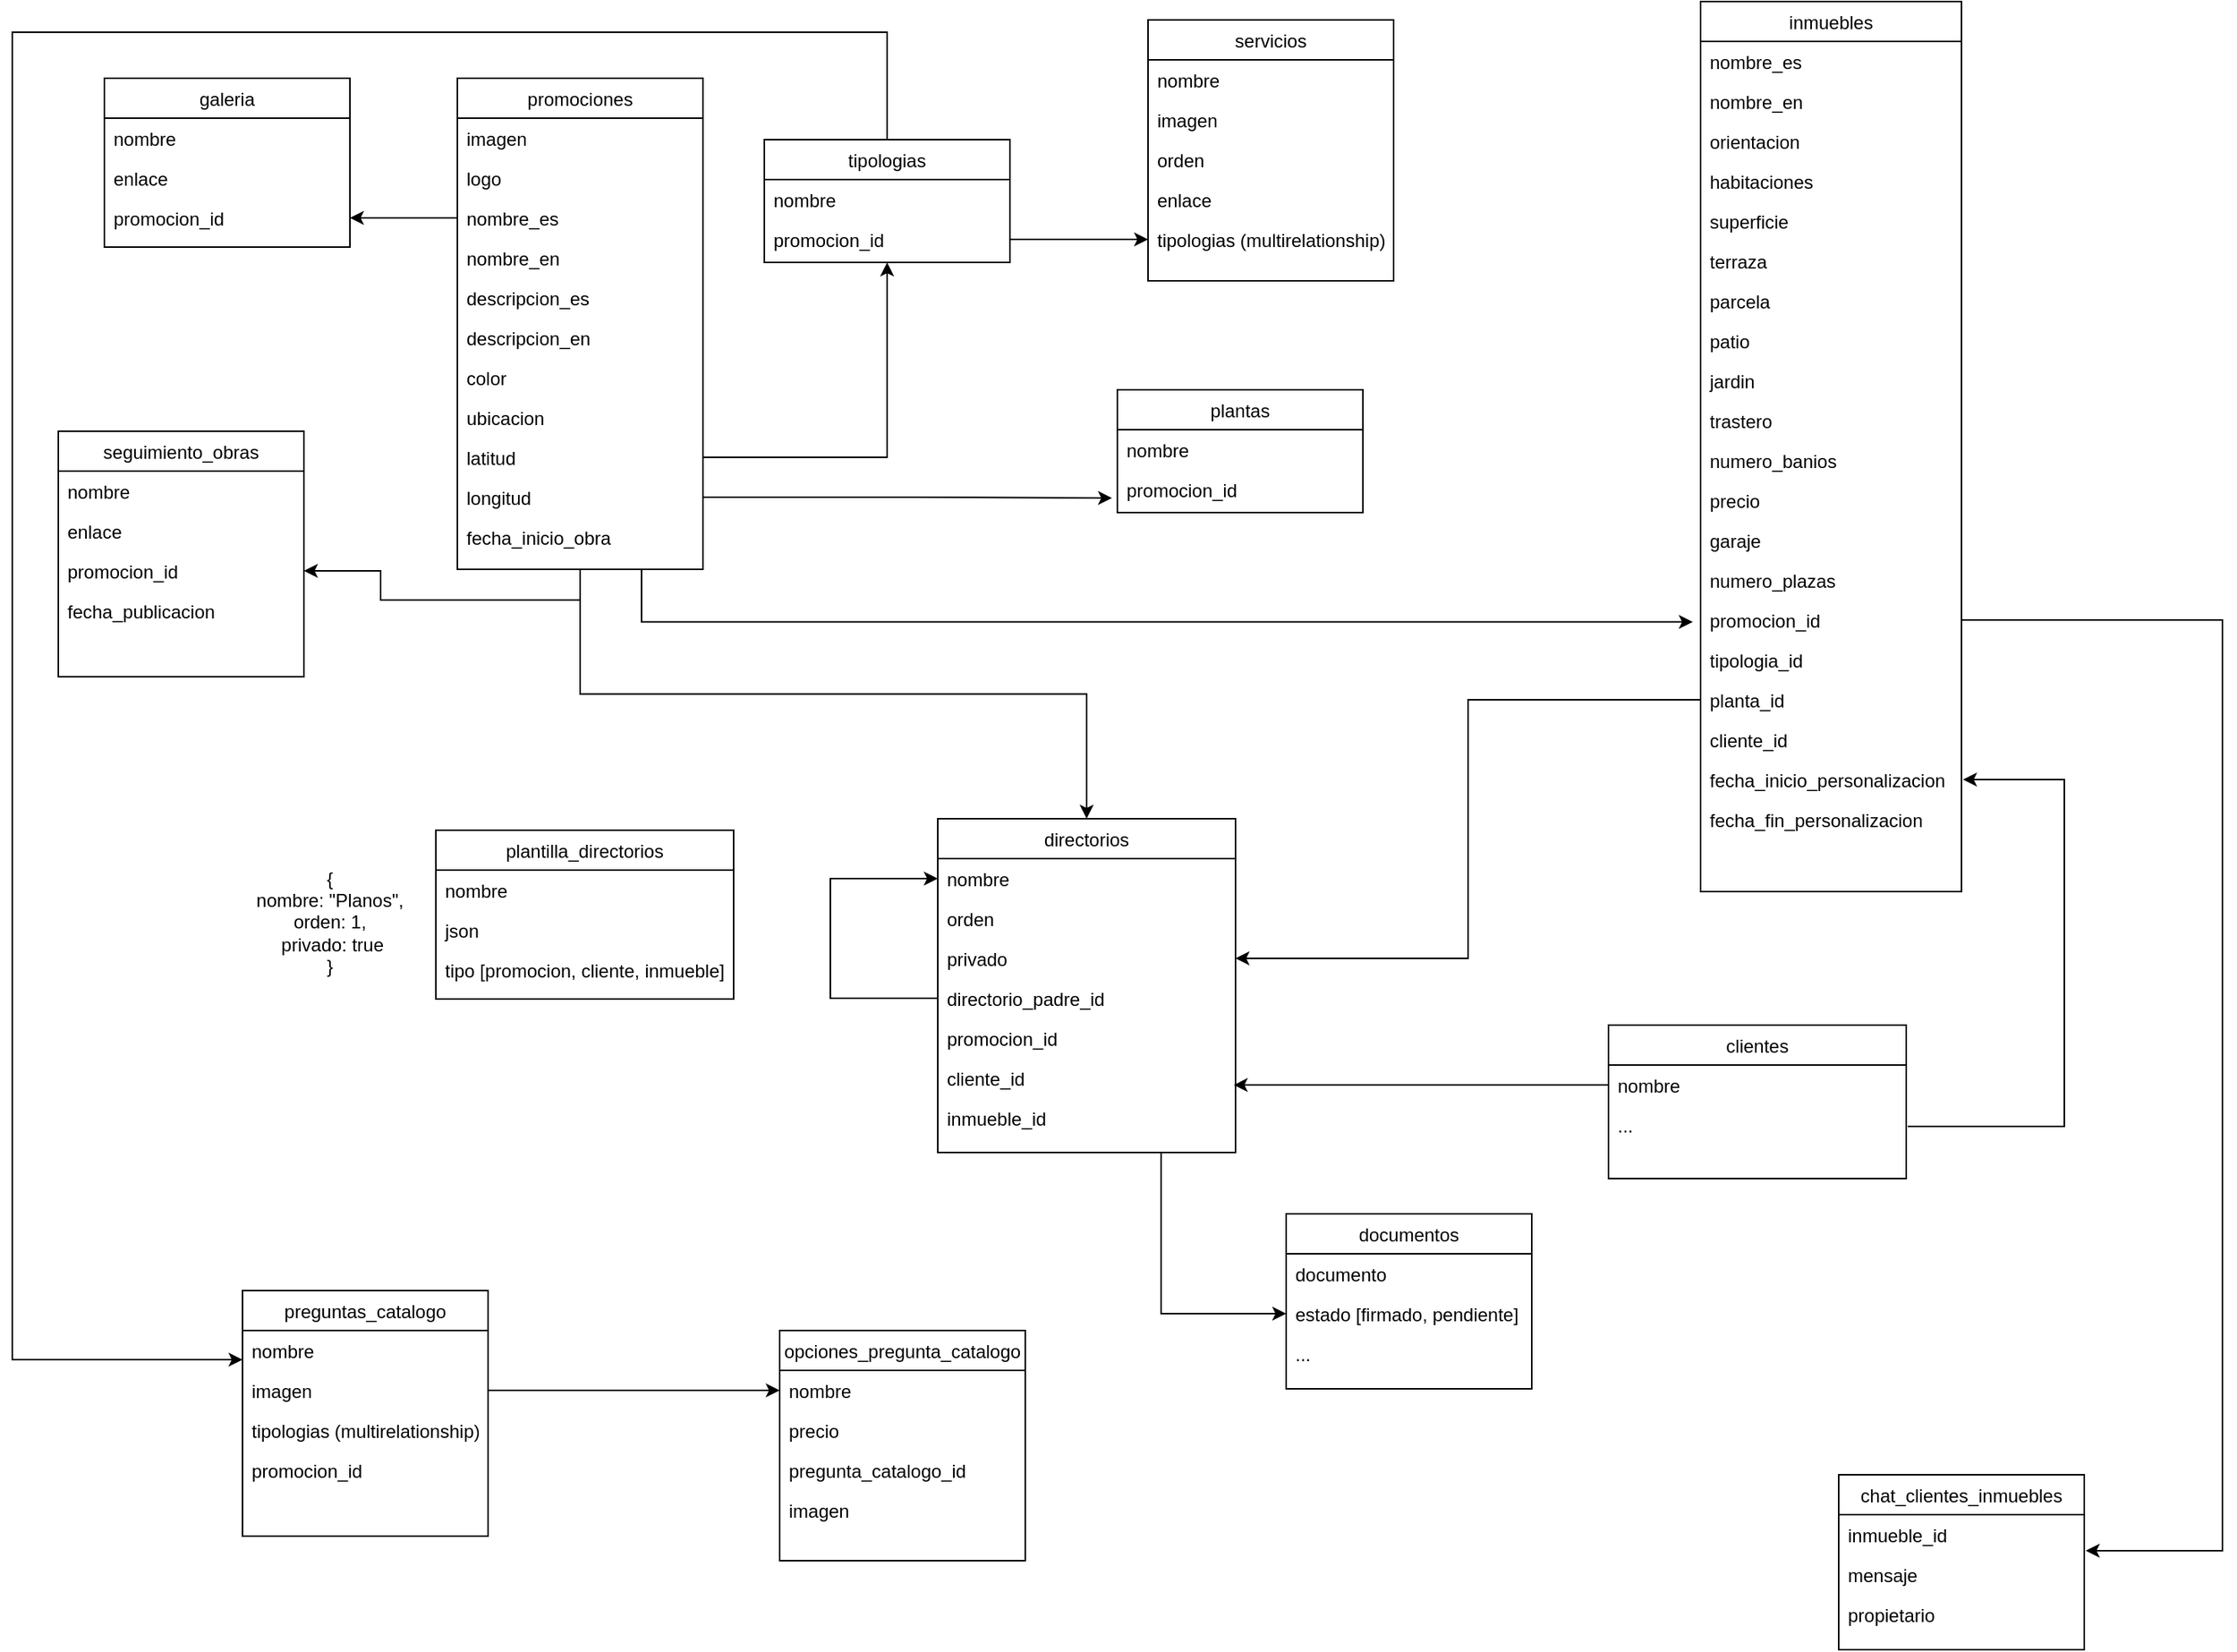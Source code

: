 <mxfile version="21.5.2" type="github">
  <diagram id="C5RBs43oDa-KdzZeNtuy" name="Page-1">
    <mxGraphModel dx="2074" dy="1092" grid="1" gridSize="10" guides="1" tooltips="1" connect="1" arrows="1" fold="1" page="1" pageScale="1" pageWidth="827" pageHeight="1169" math="0" shadow="0">
      <root>
        <mxCell id="WIyWlLk6GJQsqaUBKTNV-0" />
        <mxCell id="WIyWlLk6GJQsqaUBKTNV-1" parent="WIyWlLk6GJQsqaUBKTNV-0" />
        <mxCell id="M-KcMrp0c2M51omqzIbv-11" style="edgeStyle=orthogonalEdgeStyle;rounded=0;orthogonalLoop=1;jettySize=auto;html=1;exitX=0.75;exitY=1;exitDx=0;exitDy=0;entryX=-0.03;entryY=0.55;entryDx=0;entryDy=0;entryPerimeter=0;" edge="1" parent="WIyWlLk6GJQsqaUBKTNV-1" source="zkfFHV4jXpPFQw0GAbJ--17" target="rubIWAqvZwAbomC3UhDy-125">
          <mxGeometry relative="1" as="geometry" />
        </mxCell>
        <mxCell id="M-KcMrp0c2M51omqzIbv-12" style="edgeStyle=orthogonalEdgeStyle;rounded=0;orthogonalLoop=1;jettySize=auto;html=1;exitX=0.5;exitY=1;exitDx=0;exitDy=0;entryX=1;entryY=0.5;entryDx=0;entryDy=0;" edge="1" parent="WIyWlLk6GJQsqaUBKTNV-1" source="zkfFHV4jXpPFQw0GAbJ--17" target="rubIWAqvZwAbomC3UhDy-105">
          <mxGeometry relative="1" as="geometry" />
        </mxCell>
        <mxCell id="M-KcMrp0c2M51omqzIbv-43" style="edgeStyle=orthogonalEdgeStyle;rounded=0;orthogonalLoop=1;jettySize=auto;html=1;exitX=0.5;exitY=1;exitDx=0;exitDy=0;" edge="1" parent="WIyWlLk6GJQsqaUBKTNV-1" source="zkfFHV4jXpPFQw0GAbJ--17" target="M-KcMrp0c2M51omqzIbv-28">
          <mxGeometry relative="1" as="geometry" />
        </mxCell>
        <mxCell id="zkfFHV4jXpPFQw0GAbJ--17" value="promociones" style="swimlane;fontStyle=0;align=center;verticalAlign=top;childLayout=stackLayout;horizontal=1;startSize=26;horizontalStack=0;resizeParent=1;resizeLast=0;collapsible=1;marginBottom=0;rounded=0;shadow=0;strokeWidth=1;" parent="WIyWlLk6GJQsqaUBKTNV-1" vertex="1">
          <mxGeometry x="320" y="60" width="160" height="320" as="geometry">
            <mxRectangle x="550" y="140" width="160" height="26" as="alternateBounds" />
          </mxGeometry>
        </mxCell>
        <mxCell id="zkfFHV4jXpPFQw0GAbJ--18" value="imagen" style="text;align=left;verticalAlign=top;spacingLeft=4;spacingRight=4;overflow=hidden;rotatable=0;points=[[0,0.5],[1,0.5]];portConstraint=eastwest;" parent="zkfFHV4jXpPFQw0GAbJ--17" vertex="1">
          <mxGeometry y="26" width="160" height="26" as="geometry" />
        </mxCell>
        <mxCell id="zkfFHV4jXpPFQw0GAbJ--19" value="logo" style="text;align=left;verticalAlign=top;spacingLeft=4;spacingRight=4;overflow=hidden;rotatable=0;points=[[0,0.5],[1,0.5]];portConstraint=eastwest;rounded=0;shadow=0;html=0;" parent="zkfFHV4jXpPFQw0GAbJ--17" vertex="1">
          <mxGeometry y="52" width="160" height="26" as="geometry" />
        </mxCell>
        <mxCell id="zkfFHV4jXpPFQw0GAbJ--20" value="nombre_es" style="text;align=left;verticalAlign=top;spacingLeft=4;spacingRight=4;overflow=hidden;rotatable=0;points=[[0,0.5],[1,0.5]];portConstraint=eastwest;rounded=0;shadow=0;html=0;" parent="zkfFHV4jXpPFQw0GAbJ--17" vertex="1">
          <mxGeometry y="78" width="160" height="26" as="geometry" />
        </mxCell>
        <mxCell id="zkfFHV4jXpPFQw0GAbJ--21" value="nombre_en" style="text;align=left;verticalAlign=top;spacingLeft=4;spacingRight=4;overflow=hidden;rotatable=0;points=[[0,0.5],[1,0.5]];portConstraint=eastwest;rounded=0;shadow=0;html=0;" parent="zkfFHV4jXpPFQw0GAbJ--17" vertex="1">
          <mxGeometry y="104" width="160" height="26" as="geometry" />
        </mxCell>
        <mxCell id="zkfFHV4jXpPFQw0GAbJ--22" value="descripcion_es" style="text;align=left;verticalAlign=top;spacingLeft=4;spacingRight=4;overflow=hidden;rotatable=0;points=[[0,0.5],[1,0.5]];portConstraint=eastwest;rounded=0;shadow=0;html=0;" parent="zkfFHV4jXpPFQw0GAbJ--17" vertex="1">
          <mxGeometry y="130" width="160" height="26" as="geometry" />
        </mxCell>
        <mxCell id="rubIWAqvZwAbomC3UhDy-70" value="descripcion_en" style="text;align=left;verticalAlign=top;spacingLeft=4;spacingRight=4;overflow=hidden;rotatable=0;points=[[0,0.5],[1,0.5]];portConstraint=eastwest;rounded=0;shadow=0;html=0;" parent="zkfFHV4jXpPFQw0GAbJ--17" vertex="1">
          <mxGeometry y="156" width="160" height="26" as="geometry" />
        </mxCell>
        <mxCell id="rubIWAqvZwAbomC3UhDy-71" value="color" style="text;align=left;verticalAlign=top;spacingLeft=4;spacingRight=4;overflow=hidden;rotatable=0;points=[[0,0.5],[1,0.5]];portConstraint=eastwest;rounded=0;shadow=0;html=0;" parent="zkfFHV4jXpPFQw0GAbJ--17" vertex="1">
          <mxGeometry y="182" width="160" height="26" as="geometry" />
        </mxCell>
        <mxCell id="rubIWAqvZwAbomC3UhDy-72" value="ubicacion" style="text;align=left;verticalAlign=top;spacingLeft=4;spacingRight=4;overflow=hidden;rotatable=0;points=[[0,0.5],[1,0.5]];portConstraint=eastwest;rounded=0;shadow=0;html=0;" parent="zkfFHV4jXpPFQw0GAbJ--17" vertex="1">
          <mxGeometry y="208" width="160" height="26" as="geometry" />
        </mxCell>
        <mxCell id="rubIWAqvZwAbomC3UhDy-73" value="latitud" style="text;align=left;verticalAlign=top;spacingLeft=4;spacingRight=4;overflow=hidden;rotatable=0;points=[[0,0.5],[1,0.5]];portConstraint=eastwest;rounded=0;shadow=0;html=0;" parent="zkfFHV4jXpPFQw0GAbJ--17" vertex="1">
          <mxGeometry y="234" width="160" height="26" as="geometry" />
        </mxCell>
        <mxCell id="rubIWAqvZwAbomC3UhDy-74" value="longitud" style="text;align=left;verticalAlign=top;spacingLeft=4;spacingRight=4;overflow=hidden;rotatable=0;points=[[0,0.5],[1,0.5]];portConstraint=eastwest;rounded=0;shadow=0;html=0;" parent="zkfFHV4jXpPFQw0GAbJ--17" vertex="1">
          <mxGeometry y="260" width="160" height="26" as="geometry" />
        </mxCell>
        <mxCell id="M-KcMrp0c2M51omqzIbv-87" value="fecha_inicio_obra" style="text;align=left;verticalAlign=top;spacingLeft=4;spacingRight=4;overflow=hidden;rotatable=0;points=[[0,0.5],[1,0.5]];portConstraint=eastwest;rounded=0;shadow=0;html=0;" vertex="1" parent="zkfFHV4jXpPFQw0GAbJ--17">
          <mxGeometry y="286" width="160" height="26" as="geometry" />
        </mxCell>
        <mxCell id="rubIWAqvZwAbomC3UhDy-75" value="inmuebles" style="swimlane;fontStyle=0;align=center;verticalAlign=top;childLayout=stackLayout;horizontal=1;startSize=26;horizontalStack=0;resizeParent=1;resizeLast=0;collapsible=1;marginBottom=0;rounded=0;shadow=0;strokeWidth=1;" parent="WIyWlLk6GJQsqaUBKTNV-1" vertex="1">
          <mxGeometry x="1130" y="10" width="170" height="580" as="geometry">
            <mxRectangle x="550" y="140" width="160" height="26" as="alternateBounds" />
          </mxGeometry>
        </mxCell>
        <mxCell id="rubIWAqvZwAbomC3UhDy-78" value="nombre_es" style="text;align=left;verticalAlign=top;spacingLeft=4;spacingRight=4;overflow=hidden;rotatable=0;points=[[0,0.5],[1,0.5]];portConstraint=eastwest;rounded=0;shadow=0;html=0;" parent="rubIWAqvZwAbomC3UhDy-75" vertex="1">
          <mxGeometry y="26" width="170" height="26" as="geometry" />
        </mxCell>
        <mxCell id="rubIWAqvZwAbomC3UhDy-79" value="nombre_en" style="text;align=left;verticalAlign=top;spacingLeft=4;spacingRight=4;overflow=hidden;rotatable=0;points=[[0,0.5],[1,0.5]];portConstraint=eastwest;rounded=0;shadow=0;html=0;" parent="rubIWAqvZwAbomC3UhDy-75" vertex="1">
          <mxGeometry y="52" width="170" height="26" as="geometry" />
        </mxCell>
        <mxCell id="rubIWAqvZwAbomC3UhDy-80" value="orientacion" style="text;align=left;verticalAlign=top;spacingLeft=4;spacingRight=4;overflow=hidden;rotatable=0;points=[[0,0.5],[1,0.5]];portConstraint=eastwest;rounded=0;shadow=0;html=0;" parent="rubIWAqvZwAbomC3UhDy-75" vertex="1">
          <mxGeometry y="78" width="170" height="26" as="geometry" />
        </mxCell>
        <mxCell id="rubIWAqvZwAbomC3UhDy-81" value="habitaciones" style="text;align=left;verticalAlign=top;spacingLeft=4;spacingRight=4;overflow=hidden;rotatable=0;points=[[0,0.5],[1,0.5]];portConstraint=eastwest;rounded=0;shadow=0;html=0;" parent="rubIWAqvZwAbomC3UhDy-75" vertex="1">
          <mxGeometry y="104" width="170" height="26" as="geometry" />
        </mxCell>
        <mxCell id="rubIWAqvZwAbomC3UhDy-82" value="superficie" style="text;align=left;verticalAlign=top;spacingLeft=4;spacingRight=4;overflow=hidden;rotatable=0;points=[[0,0.5],[1,0.5]];portConstraint=eastwest;rounded=0;shadow=0;html=0;" parent="rubIWAqvZwAbomC3UhDy-75" vertex="1">
          <mxGeometry y="130" width="170" height="26" as="geometry" />
        </mxCell>
        <mxCell id="rubIWAqvZwAbomC3UhDy-83" value="terraza" style="text;align=left;verticalAlign=top;spacingLeft=4;spacingRight=4;overflow=hidden;rotatable=0;points=[[0,0.5],[1,0.5]];portConstraint=eastwest;rounded=0;shadow=0;html=0;" parent="rubIWAqvZwAbomC3UhDy-75" vertex="1">
          <mxGeometry y="156" width="170" height="26" as="geometry" />
        </mxCell>
        <mxCell id="rubIWAqvZwAbomC3UhDy-84" value="parcela" style="text;align=left;verticalAlign=top;spacingLeft=4;spacingRight=4;overflow=hidden;rotatable=0;points=[[0,0.5],[1,0.5]];portConstraint=eastwest;rounded=0;shadow=0;html=0;" parent="rubIWAqvZwAbomC3UhDy-75" vertex="1">
          <mxGeometry y="182" width="170" height="26" as="geometry" />
        </mxCell>
        <mxCell id="rubIWAqvZwAbomC3UhDy-85" value="patio" style="text;align=left;verticalAlign=top;spacingLeft=4;spacingRight=4;overflow=hidden;rotatable=0;points=[[0,0.5],[1,0.5]];portConstraint=eastwest;rounded=0;shadow=0;html=0;" parent="rubIWAqvZwAbomC3UhDy-75" vertex="1">
          <mxGeometry y="208" width="170" height="26" as="geometry" />
        </mxCell>
        <mxCell id="rubIWAqvZwAbomC3UhDy-86" value="jardin" style="text;align=left;verticalAlign=top;spacingLeft=4;spacingRight=4;overflow=hidden;rotatable=0;points=[[0,0.5],[1,0.5]];portConstraint=eastwest;rounded=0;shadow=0;html=0;" parent="rubIWAqvZwAbomC3UhDy-75" vertex="1">
          <mxGeometry y="234" width="170" height="26" as="geometry" />
        </mxCell>
        <mxCell id="rubIWAqvZwAbomC3UhDy-87" value="trastero" style="text;align=left;verticalAlign=top;spacingLeft=4;spacingRight=4;overflow=hidden;rotatable=0;points=[[0,0.5],[1,0.5]];portConstraint=eastwest;rounded=0;shadow=0;html=0;" parent="rubIWAqvZwAbomC3UhDy-75" vertex="1">
          <mxGeometry y="260" width="170" height="26" as="geometry" />
        </mxCell>
        <mxCell id="rubIWAqvZwAbomC3UhDy-88" value="numero_banios" style="text;align=left;verticalAlign=top;spacingLeft=4;spacingRight=4;overflow=hidden;rotatable=0;points=[[0,0.5],[1,0.5]];portConstraint=eastwest;rounded=0;shadow=0;html=0;" parent="rubIWAqvZwAbomC3UhDy-75" vertex="1">
          <mxGeometry y="286" width="170" height="26" as="geometry" />
        </mxCell>
        <mxCell id="rubIWAqvZwAbomC3UhDy-89" value="precio" style="text;align=left;verticalAlign=top;spacingLeft=4;spacingRight=4;overflow=hidden;rotatable=0;points=[[0,0.5],[1,0.5]];portConstraint=eastwest;rounded=0;shadow=0;html=0;" parent="rubIWAqvZwAbomC3UhDy-75" vertex="1">
          <mxGeometry y="312" width="170" height="26" as="geometry" />
        </mxCell>
        <mxCell id="rubIWAqvZwAbomC3UhDy-90" value="garaje" style="text;align=left;verticalAlign=top;spacingLeft=4;spacingRight=4;overflow=hidden;rotatable=0;points=[[0,0.5],[1,0.5]];portConstraint=eastwest;rounded=0;shadow=0;html=0;" parent="rubIWAqvZwAbomC3UhDy-75" vertex="1">
          <mxGeometry y="338" width="170" height="26" as="geometry" />
        </mxCell>
        <mxCell id="rubIWAqvZwAbomC3UhDy-91" value="numero_plazas" style="text;align=left;verticalAlign=top;spacingLeft=4;spacingRight=4;overflow=hidden;rotatable=0;points=[[0,0.5],[1,0.5]];portConstraint=eastwest;rounded=0;shadow=0;html=0;" parent="rubIWAqvZwAbomC3UhDy-75" vertex="1">
          <mxGeometry y="364" width="170" height="26" as="geometry" />
        </mxCell>
        <mxCell id="rubIWAqvZwAbomC3UhDy-125" value="promocion_id" style="text;align=left;verticalAlign=top;spacingLeft=4;spacingRight=4;overflow=hidden;rotatable=0;points=[[0,0.5],[1,0.5]];portConstraint=eastwest;rounded=0;shadow=0;html=0;" parent="rubIWAqvZwAbomC3UhDy-75" vertex="1">
          <mxGeometry y="390" width="170" height="26" as="geometry" />
        </mxCell>
        <mxCell id="M-KcMrp0c2M51omqzIbv-7" value="tipologia_id" style="text;align=left;verticalAlign=top;spacingLeft=4;spacingRight=4;overflow=hidden;rotatable=0;points=[[0,0.5],[1,0.5]];portConstraint=eastwest;rounded=0;shadow=0;html=0;" vertex="1" parent="rubIWAqvZwAbomC3UhDy-75">
          <mxGeometry y="416" width="170" height="26" as="geometry" />
        </mxCell>
        <mxCell id="M-KcMrp0c2M51omqzIbv-20" value="planta_id" style="text;align=left;verticalAlign=top;spacingLeft=4;spacingRight=4;overflow=hidden;rotatable=0;points=[[0,0.5],[1,0.5]];portConstraint=eastwest;rounded=0;shadow=0;html=0;" vertex="1" parent="rubIWAqvZwAbomC3UhDy-75">
          <mxGeometry y="442" width="170" height="26" as="geometry" />
        </mxCell>
        <mxCell id="M-KcMrp0c2M51omqzIbv-44" value="cliente_id" style="text;align=left;verticalAlign=top;spacingLeft=4;spacingRight=4;overflow=hidden;rotatable=0;points=[[0,0.5],[1,0.5]];portConstraint=eastwest;rounded=0;shadow=0;html=0;" vertex="1" parent="rubIWAqvZwAbomC3UhDy-75">
          <mxGeometry y="468" width="170" height="26" as="geometry" />
        </mxCell>
        <mxCell id="M-KcMrp0c2M51omqzIbv-85" value="fecha_inicio_personalizacion" style="text;align=left;verticalAlign=top;spacingLeft=4;spacingRight=4;overflow=hidden;rotatable=0;points=[[0,0.5],[1,0.5]];portConstraint=eastwest;rounded=0;shadow=0;html=0;" vertex="1" parent="rubIWAqvZwAbomC3UhDy-75">
          <mxGeometry y="494" width="170" height="26" as="geometry" />
        </mxCell>
        <mxCell id="M-KcMrp0c2M51omqzIbv-86" value="fecha_fin_personalizacion" style="text;align=left;verticalAlign=top;spacingLeft=4;spacingRight=4;overflow=hidden;rotatable=0;points=[[0,0.5],[1,0.5]];portConstraint=eastwest;rounded=0;shadow=0;html=0;" vertex="1" parent="rubIWAqvZwAbomC3UhDy-75">
          <mxGeometry y="520" width="170" height="26" as="geometry" />
        </mxCell>
        <mxCell id="rubIWAqvZwAbomC3UhDy-102" value="seguimiento_obras" style="swimlane;fontStyle=0;align=center;verticalAlign=top;childLayout=stackLayout;horizontal=1;startSize=26;horizontalStack=0;resizeParent=1;resizeLast=0;collapsible=1;marginBottom=0;rounded=0;shadow=0;strokeWidth=1;" parent="WIyWlLk6GJQsqaUBKTNV-1" vertex="1">
          <mxGeometry x="60" y="290" width="160" height="160" as="geometry">
            <mxRectangle x="550" y="140" width="160" height="26" as="alternateBounds" />
          </mxGeometry>
        </mxCell>
        <mxCell id="rubIWAqvZwAbomC3UhDy-103" value="nombre" style="text;align=left;verticalAlign=top;spacingLeft=4;spacingRight=4;overflow=hidden;rotatable=0;points=[[0,0.5],[1,0.5]];portConstraint=eastwest;" parent="rubIWAqvZwAbomC3UhDy-102" vertex="1">
          <mxGeometry y="26" width="160" height="26" as="geometry" />
        </mxCell>
        <mxCell id="rubIWAqvZwAbomC3UhDy-104" value="enlace" style="text;align=left;verticalAlign=top;spacingLeft=4;spacingRight=4;overflow=hidden;rotatable=0;points=[[0,0.5],[1,0.5]];portConstraint=eastwest;rounded=0;shadow=0;html=0;" parent="rubIWAqvZwAbomC3UhDy-102" vertex="1">
          <mxGeometry y="52" width="160" height="26" as="geometry" />
        </mxCell>
        <mxCell id="rubIWAqvZwAbomC3UhDy-105" value="promocion_id" style="text;align=left;verticalAlign=top;spacingLeft=4;spacingRight=4;overflow=hidden;rotatable=0;points=[[0,0.5],[1,0.5]];portConstraint=eastwest;rounded=0;shadow=0;html=0;" parent="rubIWAqvZwAbomC3UhDy-102" vertex="1">
          <mxGeometry y="78" width="160" height="26" as="geometry" />
        </mxCell>
        <mxCell id="M-KcMrp0c2M51omqzIbv-88" value="fecha_publicacion" style="text;align=left;verticalAlign=top;spacingLeft=4;spacingRight=4;overflow=hidden;rotatable=0;points=[[0,0.5],[1,0.5]];portConstraint=eastwest;rounded=0;shadow=0;html=0;" vertex="1" parent="rubIWAqvZwAbomC3UhDy-102">
          <mxGeometry y="104" width="160" height="26" as="geometry" />
        </mxCell>
        <mxCell id="rubIWAqvZwAbomC3UhDy-113" value="servicios" style="swimlane;fontStyle=0;align=center;verticalAlign=top;childLayout=stackLayout;horizontal=1;startSize=26;horizontalStack=0;resizeParent=1;resizeLast=0;collapsible=1;marginBottom=0;rounded=0;shadow=0;strokeWidth=1;" parent="WIyWlLk6GJQsqaUBKTNV-1" vertex="1">
          <mxGeometry x="770" y="22" width="160" height="170" as="geometry">
            <mxRectangle x="550" y="140" width="160" height="26" as="alternateBounds" />
          </mxGeometry>
        </mxCell>
        <mxCell id="rubIWAqvZwAbomC3UhDy-114" value="nombre" style="text;align=left;verticalAlign=top;spacingLeft=4;spacingRight=4;overflow=hidden;rotatable=0;points=[[0,0.5],[1,0.5]];portConstraint=eastwest;" parent="rubIWAqvZwAbomC3UhDy-113" vertex="1">
          <mxGeometry y="26" width="160" height="26" as="geometry" />
        </mxCell>
        <mxCell id="rubIWAqvZwAbomC3UhDy-115" value="imagen" style="text;align=left;verticalAlign=top;spacingLeft=4;spacingRight=4;overflow=hidden;rotatable=0;points=[[0,0.5],[1,0.5]];portConstraint=eastwest;rounded=0;shadow=0;html=0;" parent="rubIWAqvZwAbomC3UhDy-113" vertex="1">
          <mxGeometry y="52" width="160" height="26" as="geometry" />
        </mxCell>
        <mxCell id="rubIWAqvZwAbomC3UhDy-116" value="orden" style="text;align=left;verticalAlign=top;spacingLeft=4;spacingRight=4;overflow=hidden;rotatable=0;points=[[0,0.5],[1,0.5]];portConstraint=eastwest;rounded=0;shadow=0;html=0;" parent="rubIWAqvZwAbomC3UhDy-113" vertex="1">
          <mxGeometry y="78" width="160" height="26" as="geometry" />
        </mxCell>
        <mxCell id="rubIWAqvZwAbomC3UhDy-117" value="enlace" style="text;align=left;verticalAlign=top;spacingLeft=4;spacingRight=4;overflow=hidden;rotatable=0;points=[[0,0.5],[1,0.5]];portConstraint=eastwest;rounded=0;shadow=0;html=0;" parent="rubIWAqvZwAbomC3UhDy-113" vertex="1">
          <mxGeometry y="104" width="160" height="26" as="geometry" />
        </mxCell>
        <mxCell id="M-KcMrp0c2M51omqzIbv-8" value="tipologias (multirelationship)" style="text;align=left;verticalAlign=top;spacingLeft=4;spacingRight=4;overflow=hidden;rotatable=0;points=[[0,0.5],[1,0.5]];portConstraint=eastwest;rounded=0;shadow=0;html=0;" vertex="1" parent="rubIWAqvZwAbomC3UhDy-113">
          <mxGeometry y="130" width="160" height="26" as="geometry" />
        </mxCell>
        <mxCell id="20KuOAsuJ6_gJOMVVodX-0" value="plantilla_directorios" style="swimlane;fontStyle=0;align=center;verticalAlign=top;childLayout=stackLayout;horizontal=1;startSize=26;horizontalStack=0;resizeParent=1;resizeLast=0;collapsible=1;marginBottom=0;rounded=0;shadow=0;strokeWidth=1;" parent="WIyWlLk6GJQsqaUBKTNV-1" vertex="1">
          <mxGeometry x="306" y="550" width="194" height="110" as="geometry">
            <mxRectangle x="550" y="140" width="160" height="26" as="alternateBounds" />
          </mxGeometry>
        </mxCell>
        <mxCell id="20KuOAsuJ6_gJOMVVodX-1" value="nombre" style="text;align=left;verticalAlign=top;spacingLeft=4;spacingRight=4;overflow=hidden;rotatable=0;points=[[0,0.5],[1,0.5]];portConstraint=eastwest;" parent="20KuOAsuJ6_gJOMVVodX-0" vertex="1">
          <mxGeometry y="26" width="194" height="26" as="geometry" />
        </mxCell>
        <mxCell id="20KuOAsuJ6_gJOMVVodX-2" value="json" style="text;align=left;verticalAlign=top;spacingLeft=4;spacingRight=4;overflow=hidden;rotatable=0;points=[[0,0.5],[1,0.5]];portConstraint=eastwest;rounded=0;shadow=0;html=0;" parent="20KuOAsuJ6_gJOMVVodX-0" vertex="1">
          <mxGeometry y="52" width="194" height="26" as="geometry" />
        </mxCell>
        <mxCell id="M-KcMrp0c2M51omqzIbv-24" value="tipo [promocion, cliente, inmueble]" style="text;align=left;verticalAlign=top;spacingLeft=4;spacingRight=4;overflow=hidden;rotatable=0;points=[[0,0.5],[1,0.5]];portConstraint=eastwest;rounded=0;shadow=0;html=0;" vertex="1" parent="20KuOAsuJ6_gJOMVVodX-0">
          <mxGeometry y="78" width="194" height="26" as="geometry" />
        </mxCell>
        <mxCell id="M-KcMrp0c2M51omqzIbv-56" style="edgeStyle=orthogonalEdgeStyle;rounded=0;orthogonalLoop=1;jettySize=auto;html=1;exitX=0.5;exitY=0;exitDx=0;exitDy=0;" edge="1" parent="WIyWlLk6GJQsqaUBKTNV-1" source="M-KcMrp0c2M51omqzIbv-0" target="M-KcMrp0c2M51omqzIbv-46">
          <mxGeometry relative="1" as="geometry">
            <Array as="points">
              <mxPoint x="600" y="30" />
              <mxPoint x="30" y="30" />
              <mxPoint x="30" y="895" />
              <mxPoint x="210" y="895" />
            </Array>
          </mxGeometry>
        </mxCell>
        <mxCell id="M-KcMrp0c2M51omqzIbv-0" value="tipologias" style="swimlane;fontStyle=0;align=center;verticalAlign=top;childLayout=stackLayout;horizontal=1;startSize=26;horizontalStack=0;resizeParent=1;resizeLast=0;collapsible=1;marginBottom=0;rounded=0;shadow=0;strokeWidth=1;" vertex="1" parent="WIyWlLk6GJQsqaUBKTNV-1">
          <mxGeometry x="520" y="100" width="160" height="80" as="geometry">
            <mxRectangle x="550" y="140" width="160" height="26" as="alternateBounds" />
          </mxGeometry>
        </mxCell>
        <mxCell id="M-KcMrp0c2M51omqzIbv-1" value="nombre" style="text;align=left;verticalAlign=top;spacingLeft=4;spacingRight=4;overflow=hidden;rotatable=0;points=[[0,0.5],[1,0.5]];portConstraint=eastwest;" vertex="1" parent="M-KcMrp0c2M51omqzIbv-0">
          <mxGeometry y="26" width="160" height="26" as="geometry" />
        </mxCell>
        <mxCell id="M-KcMrp0c2M51omqzIbv-5" value="promocion_id" style="text;align=left;verticalAlign=top;spacingLeft=4;spacingRight=4;overflow=hidden;rotatable=0;points=[[0,0.5],[1,0.5]];portConstraint=eastwest;" vertex="1" parent="M-KcMrp0c2M51omqzIbv-0">
          <mxGeometry y="52" width="160" height="26" as="geometry" />
        </mxCell>
        <mxCell id="M-KcMrp0c2M51omqzIbv-10" style="edgeStyle=orthogonalEdgeStyle;rounded=0;orthogonalLoop=1;jettySize=auto;html=1;exitX=1;exitY=0.5;exitDx=0;exitDy=0;entryX=0;entryY=0.5;entryDx=0;entryDy=0;" edge="1" parent="WIyWlLk6GJQsqaUBKTNV-1" source="M-KcMrp0c2M51omqzIbv-5" target="M-KcMrp0c2M51omqzIbv-8">
          <mxGeometry relative="1" as="geometry" />
        </mxCell>
        <mxCell id="M-KcMrp0c2M51omqzIbv-13" style="edgeStyle=orthogonalEdgeStyle;rounded=0;orthogonalLoop=1;jettySize=auto;html=1;exitX=1;exitY=0.5;exitDx=0;exitDy=0;entryX=0.5;entryY=1;entryDx=0;entryDy=0;" edge="1" parent="WIyWlLk6GJQsqaUBKTNV-1" source="rubIWAqvZwAbomC3UhDy-73" target="M-KcMrp0c2M51omqzIbv-0">
          <mxGeometry relative="1" as="geometry" />
        </mxCell>
        <mxCell id="M-KcMrp0c2M51omqzIbv-16" value="plantas" style="swimlane;fontStyle=0;align=center;verticalAlign=top;childLayout=stackLayout;horizontal=1;startSize=26;horizontalStack=0;resizeParent=1;resizeLast=0;collapsible=1;marginBottom=0;rounded=0;shadow=0;strokeWidth=1;" vertex="1" parent="WIyWlLk6GJQsqaUBKTNV-1">
          <mxGeometry x="750" y="263" width="160" height="80" as="geometry">
            <mxRectangle x="550" y="140" width="160" height="26" as="alternateBounds" />
          </mxGeometry>
        </mxCell>
        <mxCell id="M-KcMrp0c2M51omqzIbv-17" value="nombre" style="text;align=left;verticalAlign=top;spacingLeft=4;spacingRight=4;overflow=hidden;rotatable=0;points=[[0,0.5],[1,0.5]];portConstraint=eastwest;" vertex="1" parent="M-KcMrp0c2M51omqzIbv-16">
          <mxGeometry y="26" width="160" height="26" as="geometry" />
        </mxCell>
        <mxCell id="M-KcMrp0c2M51omqzIbv-19" value="promocion_id" style="text;align=left;verticalAlign=top;spacingLeft=4;spacingRight=4;overflow=hidden;rotatable=0;points=[[0,0.5],[1,0.5]];portConstraint=eastwest;" vertex="1" parent="M-KcMrp0c2M51omqzIbv-16">
          <mxGeometry y="52" width="160" height="26" as="geometry" />
        </mxCell>
        <mxCell id="M-KcMrp0c2M51omqzIbv-22" style="edgeStyle=orthogonalEdgeStyle;rounded=0;orthogonalLoop=1;jettySize=auto;html=1;exitX=1;exitY=0.5;exitDx=0;exitDy=0;entryX=-0.022;entryY=0.712;entryDx=0;entryDy=0;entryPerimeter=0;" edge="1" parent="WIyWlLk6GJQsqaUBKTNV-1" source="rubIWAqvZwAbomC3UhDy-74" target="M-KcMrp0c2M51omqzIbv-19">
          <mxGeometry relative="1" as="geometry" />
        </mxCell>
        <mxCell id="M-KcMrp0c2M51omqzIbv-27" value="{&lt;br&gt;nombre: &quot;Planos&quot;,&lt;br&gt;orden: 1,&lt;br&gt;&amp;nbsp;privado: true&lt;br&gt;}" style="text;html=1;strokeColor=none;fillColor=none;align=center;verticalAlign=middle;whiteSpace=wrap;rounded=0;" vertex="1" parent="WIyWlLk6GJQsqaUBKTNV-1">
          <mxGeometry x="140" y="560" width="194" height="100" as="geometry" />
        </mxCell>
        <mxCell id="M-KcMrp0c2M51omqzIbv-82" style="edgeStyle=orthogonalEdgeStyle;rounded=0;orthogonalLoop=1;jettySize=auto;html=1;exitX=0.75;exitY=1;exitDx=0;exitDy=0;entryX=0;entryY=0.5;entryDx=0;entryDy=0;" edge="1" parent="WIyWlLk6GJQsqaUBKTNV-1" source="M-KcMrp0c2M51omqzIbv-28" target="M-KcMrp0c2M51omqzIbv-81">
          <mxGeometry relative="1" as="geometry" />
        </mxCell>
        <mxCell id="M-KcMrp0c2M51omqzIbv-28" value="directorios" style="swimlane;fontStyle=0;align=center;verticalAlign=top;childLayout=stackLayout;horizontal=1;startSize=26;horizontalStack=0;resizeParent=1;resizeLast=0;collapsible=1;marginBottom=0;rounded=0;shadow=0;strokeWidth=1;" vertex="1" parent="WIyWlLk6GJQsqaUBKTNV-1">
          <mxGeometry x="633" y="542.5" width="194" height="217.5" as="geometry">
            <mxRectangle x="550" y="140" width="160" height="26" as="alternateBounds" />
          </mxGeometry>
        </mxCell>
        <mxCell id="M-KcMrp0c2M51omqzIbv-29" value="nombre" style="text;align=left;verticalAlign=top;spacingLeft=4;spacingRight=4;overflow=hidden;rotatable=0;points=[[0,0.5],[1,0.5]];portConstraint=eastwest;" vertex="1" parent="M-KcMrp0c2M51omqzIbv-28">
          <mxGeometry y="26" width="194" height="26" as="geometry" />
        </mxCell>
        <mxCell id="M-KcMrp0c2M51omqzIbv-30" value="orden" style="text;align=left;verticalAlign=top;spacingLeft=4;spacingRight=4;overflow=hidden;rotatable=0;points=[[0,0.5],[1,0.5]];portConstraint=eastwest;rounded=0;shadow=0;html=0;" vertex="1" parent="M-KcMrp0c2M51omqzIbv-28">
          <mxGeometry y="52" width="194" height="26" as="geometry" />
        </mxCell>
        <mxCell id="M-KcMrp0c2M51omqzIbv-32" style="edgeStyle=orthogonalEdgeStyle;rounded=0;orthogonalLoop=1;jettySize=auto;html=1;exitX=0;exitY=0.5;exitDx=0;exitDy=0;entryX=0;entryY=0.5;entryDx=0;entryDy=0;" edge="1" parent="M-KcMrp0c2M51omqzIbv-28" source="M-KcMrp0c2M51omqzIbv-33" target="M-KcMrp0c2M51omqzIbv-29">
          <mxGeometry relative="1" as="geometry">
            <Array as="points">
              <mxPoint x="-70" y="117" />
              <mxPoint x="-70" y="39" />
            </Array>
          </mxGeometry>
        </mxCell>
        <mxCell id="M-KcMrp0c2M51omqzIbv-31" value="privado" style="text;align=left;verticalAlign=top;spacingLeft=4;spacingRight=4;overflow=hidden;rotatable=0;points=[[0,0.5],[1,0.5]];portConstraint=eastwest;rounded=0;shadow=0;html=0;" vertex="1" parent="M-KcMrp0c2M51omqzIbv-28">
          <mxGeometry y="78" width="194" height="26" as="geometry" />
        </mxCell>
        <mxCell id="M-KcMrp0c2M51omqzIbv-33" value="directorio_padre_id" style="text;align=left;verticalAlign=top;spacingLeft=4;spacingRight=4;overflow=hidden;rotatable=0;points=[[0,0.5],[1,0.5]];portConstraint=eastwest;rounded=0;shadow=0;html=0;" vertex="1" parent="M-KcMrp0c2M51omqzIbv-28">
          <mxGeometry y="104" width="194" height="26" as="geometry" />
        </mxCell>
        <mxCell id="M-KcMrp0c2M51omqzIbv-34" value="promocion_id" style="text;align=left;verticalAlign=top;spacingLeft=4;spacingRight=4;overflow=hidden;rotatable=0;points=[[0,0.5],[1,0.5]];portConstraint=eastwest;rounded=0;shadow=0;html=0;" vertex="1" parent="M-KcMrp0c2M51omqzIbv-28">
          <mxGeometry y="130" width="194" height="26" as="geometry" />
        </mxCell>
        <mxCell id="M-KcMrp0c2M51omqzIbv-35" value="cliente_id" style="text;align=left;verticalAlign=top;spacingLeft=4;spacingRight=4;overflow=hidden;rotatable=0;points=[[0,0.5],[1,0.5]];portConstraint=eastwest;rounded=0;shadow=0;html=0;" vertex="1" parent="M-KcMrp0c2M51omqzIbv-28">
          <mxGeometry y="156" width="194" height="26" as="geometry" />
        </mxCell>
        <mxCell id="M-KcMrp0c2M51omqzIbv-36" value="inmueble_id" style="text;align=left;verticalAlign=top;spacingLeft=4;spacingRight=4;overflow=hidden;rotatable=0;points=[[0,0.5],[1,0.5]];portConstraint=eastwest;rounded=0;shadow=0;html=0;" vertex="1" parent="M-KcMrp0c2M51omqzIbv-28">
          <mxGeometry y="182" width="194" height="26" as="geometry" />
        </mxCell>
        <mxCell id="M-KcMrp0c2M51omqzIbv-37" value="clientes" style="swimlane;fontStyle=0;align=center;verticalAlign=top;childLayout=stackLayout;horizontal=1;startSize=26;horizontalStack=0;resizeParent=1;resizeLast=0;collapsible=1;marginBottom=0;rounded=0;shadow=0;strokeWidth=1;" vertex="1" parent="WIyWlLk6GJQsqaUBKTNV-1">
          <mxGeometry x="1070" y="677" width="194" height="100" as="geometry">
            <mxRectangle x="550" y="140" width="160" height="26" as="alternateBounds" />
          </mxGeometry>
        </mxCell>
        <mxCell id="M-KcMrp0c2M51omqzIbv-38" value="nombre" style="text;align=left;verticalAlign=top;spacingLeft=4;spacingRight=4;overflow=hidden;rotatable=0;points=[[0,0.5],[1,0.5]];portConstraint=eastwest;" vertex="1" parent="M-KcMrp0c2M51omqzIbv-37">
          <mxGeometry y="26" width="194" height="26" as="geometry" />
        </mxCell>
        <mxCell id="M-KcMrp0c2M51omqzIbv-39" value="..." style="text;align=left;verticalAlign=top;spacingLeft=4;spacingRight=4;overflow=hidden;rotatable=0;points=[[0,0.5],[1,0.5]];portConstraint=eastwest;rounded=0;shadow=0;html=0;" vertex="1" parent="M-KcMrp0c2M51omqzIbv-37">
          <mxGeometry y="52" width="194" height="26" as="geometry" />
        </mxCell>
        <mxCell id="M-KcMrp0c2M51omqzIbv-41" style="edgeStyle=orthogonalEdgeStyle;rounded=0;orthogonalLoop=1;jettySize=auto;html=1;exitX=0;exitY=0.5;exitDx=0;exitDy=0;entryX=0.994;entryY=0.674;entryDx=0;entryDy=0;entryPerimeter=0;" edge="1" parent="WIyWlLk6GJQsqaUBKTNV-1" source="M-KcMrp0c2M51omqzIbv-38" target="M-KcMrp0c2M51omqzIbv-35">
          <mxGeometry relative="1" as="geometry" />
        </mxCell>
        <mxCell id="M-KcMrp0c2M51omqzIbv-42" style="edgeStyle=orthogonalEdgeStyle;rounded=0;orthogonalLoop=1;jettySize=auto;html=1;exitX=0;exitY=0.5;exitDx=0;exitDy=0;" edge="1" parent="WIyWlLk6GJQsqaUBKTNV-1" source="M-KcMrp0c2M51omqzIbv-20" target="M-KcMrp0c2M51omqzIbv-31">
          <mxGeometry relative="1" as="geometry" />
        </mxCell>
        <mxCell id="M-KcMrp0c2M51omqzIbv-45" style="edgeStyle=orthogonalEdgeStyle;rounded=0;orthogonalLoop=1;jettySize=auto;html=1;exitX=1;exitY=0.5;exitDx=0;exitDy=0;entryX=1;entryY=0.5;entryDx=0;entryDy=0;" edge="1" parent="WIyWlLk6GJQsqaUBKTNV-1">
          <mxGeometry relative="1" as="geometry">
            <mxPoint x="1265" y="743" as="sourcePoint" />
            <mxPoint x="1301" y="517" as="targetPoint" />
            <Array as="points">
              <mxPoint x="1367" y="743" />
              <mxPoint x="1367" y="517" />
            </Array>
          </mxGeometry>
        </mxCell>
        <mxCell id="M-KcMrp0c2M51omqzIbv-46" value="preguntas_catalogo" style="swimlane;fontStyle=0;align=center;verticalAlign=top;childLayout=stackLayout;horizontal=1;startSize=26;horizontalStack=0;resizeParent=1;resizeLast=0;collapsible=1;marginBottom=0;rounded=0;shadow=0;strokeWidth=1;" vertex="1" parent="WIyWlLk6GJQsqaUBKTNV-1">
          <mxGeometry x="180" y="850" width="160" height="160" as="geometry">
            <mxRectangle x="550" y="140" width="160" height="26" as="alternateBounds" />
          </mxGeometry>
        </mxCell>
        <mxCell id="M-KcMrp0c2M51omqzIbv-47" value="nombre" style="text;align=left;verticalAlign=top;spacingLeft=4;spacingRight=4;overflow=hidden;rotatable=0;points=[[0,0.5],[1,0.5]];portConstraint=eastwest;" vertex="1" parent="M-KcMrp0c2M51omqzIbv-46">
          <mxGeometry y="26" width="160" height="26" as="geometry" />
        </mxCell>
        <mxCell id="M-KcMrp0c2M51omqzIbv-49" value="imagen" style="text;align=left;verticalAlign=top;spacingLeft=4;spacingRight=4;overflow=hidden;rotatable=0;points=[[0,0.5],[1,0.5]];portConstraint=eastwest;rounded=0;shadow=0;html=0;" vertex="1" parent="M-KcMrp0c2M51omqzIbv-46">
          <mxGeometry y="52" width="160" height="26" as="geometry" />
        </mxCell>
        <mxCell id="M-KcMrp0c2M51omqzIbv-57" style="edgeStyle=orthogonalEdgeStyle;rounded=0;orthogonalLoop=1;jettySize=auto;html=1;exitX=1;exitY=0.5;exitDx=0;exitDy=0;" edge="1" parent="M-KcMrp0c2M51omqzIbv-46" source="M-KcMrp0c2M51omqzIbv-47" target="M-KcMrp0c2M51omqzIbv-47">
          <mxGeometry relative="1" as="geometry" />
        </mxCell>
        <mxCell id="M-KcMrp0c2M51omqzIbv-59" value="tipologias (multirelationship)" style="text;align=left;verticalAlign=top;spacingLeft=4;spacingRight=4;overflow=hidden;rotatable=0;points=[[0,0.5],[1,0.5]];portConstraint=eastwest;rounded=0;shadow=0;html=0;" vertex="1" parent="M-KcMrp0c2M51omqzIbv-46">
          <mxGeometry y="78" width="160" height="26" as="geometry" />
        </mxCell>
        <mxCell id="M-KcMrp0c2M51omqzIbv-60" value="promocion_id" style="text;align=left;verticalAlign=top;spacingLeft=4;spacingRight=4;overflow=hidden;rotatable=0;points=[[0,0.5],[1,0.5]];portConstraint=eastwest;rounded=0;shadow=0;html=0;" vertex="1" parent="M-KcMrp0c2M51omqzIbv-46">
          <mxGeometry y="104" width="160" height="26" as="geometry" />
        </mxCell>
        <mxCell id="M-KcMrp0c2M51omqzIbv-50" value="opciones_pregunta_catalogo" style="swimlane;fontStyle=0;align=center;verticalAlign=top;childLayout=stackLayout;horizontal=1;startSize=26;horizontalStack=0;resizeParent=1;resizeLast=0;collapsible=1;marginBottom=0;rounded=0;shadow=0;strokeWidth=1;" vertex="1" parent="WIyWlLk6GJQsqaUBKTNV-1">
          <mxGeometry x="530" y="876" width="160" height="150" as="geometry">
            <mxRectangle x="550" y="140" width="160" height="26" as="alternateBounds" />
          </mxGeometry>
        </mxCell>
        <mxCell id="M-KcMrp0c2M51omqzIbv-51" value="nombre" style="text;align=left;verticalAlign=top;spacingLeft=4;spacingRight=4;overflow=hidden;rotatable=0;points=[[0,0.5],[1,0.5]];portConstraint=eastwest;" vertex="1" parent="M-KcMrp0c2M51omqzIbv-50">
          <mxGeometry y="26" width="160" height="26" as="geometry" />
        </mxCell>
        <mxCell id="M-KcMrp0c2M51omqzIbv-52" value="precio" style="text;align=left;verticalAlign=top;spacingLeft=4;spacingRight=4;overflow=hidden;rotatable=0;points=[[0,0.5],[1,0.5]];portConstraint=eastwest;rounded=0;shadow=0;html=0;" vertex="1" parent="M-KcMrp0c2M51omqzIbv-50">
          <mxGeometry y="52" width="160" height="26" as="geometry" />
        </mxCell>
        <mxCell id="M-KcMrp0c2M51omqzIbv-53" value="pregunta_catalogo_id" style="text;align=left;verticalAlign=top;spacingLeft=4;spacingRight=4;overflow=hidden;rotatable=0;points=[[0,0.5],[1,0.5]];portConstraint=eastwest;" vertex="1" parent="M-KcMrp0c2M51omqzIbv-50">
          <mxGeometry y="78" width="160" height="26" as="geometry" />
        </mxCell>
        <mxCell id="M-KcMrp0c2M51omqzIbv-54" value="imagen" style="text;align=left;verticalAlign=top;spacingLeft=4;spacingRight=4;overflow=hidden;rotatable=0;points=[[0,0.5],[1,0.5]];portConstraint=eastwest;rounded=0;shadow=0;html=0;" vertex="1" parent="M-KcMrp0c2M51omqzIbv-50">
          <mxGeometry y="104" width="160" height="26" as="geometry" />
        </mxCell>
        <mxCell id="M-KcMrp0c2M51omqzIbv-55" style="edgeStyle=orthogonalEdgeStyle;rounded=0;orthogonalLoop=1;jettySize=auto;html=1;exitX=1;exitY=0.5;exitDx=0;exitDy=0;" edge="1" parent="WIyWlLk6GJQsqaUBKTNV-1" source="M-KcMrp0c2M51omqzIbv-49" target="M-KcMrp0c2M51omqzIbv-51">
          <mxGeometry relative="1" as="geometry" />
        </mxCell>
        <mxCell id="M-KcMrp0c2M51omqzIbv-61" value="chat_clientes_inmuebles" style="swimlane;fontStyle=0;align=center;verticalAlign=top;childLayout=stackLayout;horizontal=1;startSize=26;horizontalStack=0;resizeParent=1;resizeLast=0;collapsible=1;marginBottom=0;rounded=0;shadow=0;strokeWidth=1;" vertex="1" parent="WIyWlLk6GJQsqaUBKTNV-1">
          <mxGeometry x="1220" y="970" width="160" height="114" as="geometry">
            <mxRectangle x="550" y="140" width="160" height="26" as="alternateBounds" />
          </mxGeometry>
        </mxCell>
        <mxCell id="M-KcMrp0c2M51omqzIbv-63" value="inmueble_id" style="text;align=left;verticalAlign=top;spacingLeft=4;spacingRight=4;overflow=hidden;rotatable=0;points=[[0,0.5],[1,0.5]];portConstraint=eastwest;rounded=0;shadow=0;html=0;" vertex="1" parent="M-KcMrp0c2M51omqzIbv-61">
          <mxGeometry y="26" width="160" height="26" as="geometry" />
        </mxCell>
        <mxCell id="M-KcMrp0c2M51omqzIbv-74" value="mensaje" style="text;align=left;verticalAlign=top;spacingLeft=4;spacingRight=4;overflow=hidden;rotatable=0;points=[[0,0.5],[1,0.5]];portConstraint=eastwest;" vertex="1" parent="M-KcMrp0c2M51omqzIbv-61">
          <mxGeometry y="52" width="160" height="26" as="geometry" />
        </mxCell>
        <mxCell id="M-KcMrp0c2M51omqzIbv-75" value="propietario" style="text;align=left;verticalAlign=top;spacingLeft=4;spacingRight=4;overflow=hidden;rotatable=0;points=[[0,0.5],[1,0.5]];portConstraint=eastwest;" vertex="1" parent="M-KcMrp0c2M51omqzIbv-61">
          <mxGeometry y="78" width="160" height="26" as="geometry" />
        </mxCell>
        <mxCell id="M-KcMrp0c2M51omqzIbv-76" style="edgeStyle=orthogonalEdgeStyle;rounded=0;orthogonalLoop=1;jettySize=auto;html=1;exitX=1;exitY=0.5;exitDx=0;exitDy=0;entryX=1.006;entryY=0.903;entryDx=0;entryDy=0;entryPerimeter=0;" edge="1" parent="WIyWlLk6GJQsqaUBKTNV-1" source="rubIWAqvZwAbomC3UhDy-125" target="M-KcMrp0c2M51omqzIbv-63">
          <mxGeometry relative="1" as="geometry">
            <mxPoint x="1310" y="410" as="sourcePoint" />
            <mxPoint x="1390" y="1024.0" as="targetPoint" />
            <Array as="points">
              <mxPoint x="1470" y="413" />
              <mxPoint x="1470" y="1020" />
            </Array>
          </mxGeometry>
        </mxCell>
        <mxCell id="M-KcMrp0c2M51omqzIbv-77" value="documentos" style="swimlane;fontStyle=0;align=center;verticalAlign=top;childLayout=stackLayout;horizontal=1;startSize=26;horizontalStack=0;resizeParent=1;resizeLast=0;collapsible=1;marginBottom=0;rounded=0;shadow=0;strokeWidth=1;" vertex="1" parent="WIyWlLk6GJQsqaUBKTNV-1">
          <mxGeometry x="860" y="800" width="160" height="114" as="geometry">
            <mxRectangle x="550" y="140" width="160" height="26" as="alternateBounds" />
          </mxGeometry>
        </mxCell>
        <mxCell id="M-KcMrp0c2M51omqzIbv-78" value="documento" style="text;align=left;verticalAlign=top;spacingLeft=4;spacingRight=4;overflow=hidden;rotatable=0;points=[[0,0.5],[1,0.5]];portConstraint=eastwest;rounded=0;shadow=0;html=0;" vertex="1" parent="M-KcMrp0c2M51omqzIbv-77">
          <mxGeometry y="26" width="160" height="26" as="geometry" />
        </mxCell>
        <mxCell id="M-KcMrp0c2M51omqzIbv-81" value="estado [firmado, pendiente]" style="text;align=left;verticalAlign=top;spacingLeft=4;spacingRight=4;overflow=hidden;rotatable=0;points=[[0,0.5],[1,0.5]];portConstraint=eastwest;rounded=0;shadow=0;html=0;" vertex="1" parent="M-KcMrp0c2M51omqzIbv-77">
          <mxGeometry y="52" width="160" height="26" as="geometry" />
        </mxCell>
        <mxCell id="M-KcMrp0c2M51omqzIbv-84" value="..." style="text;align=left;verticalAlign=top;spacingLeft=4;spacingRight=4;overflow=hidden;rotatable=0;points=[[0,0.5],[1,0.5]];portConstraint=eastwest;rounded=0;shadow=0;html=0;" vertex="1" parent="M-KcMrp0c2M51omqzIbv-77">
          <mxGeometry y="78" width="160" height="26" as="geometry" />
        </mxCell>
        <mxCell id="M-KcMrp0c2M51omqzIbv-89" value="galeria" style="swimlane;fontStyle=0;align=center;verticalAlign=top;childLayout=stackLayout;horizontal=1;startSize=26;horizontalStack=0;resizeParent=1;resizeLast=0;collapsible=1;marginBottom=0;rounded=0;shadow=0;strokeWidth=1;" vertex="1" parent="WIyWlLk6GJQsqaUBKTNV-1">
          <mxGeometry x="90" y="60" width="160" height="110" as="geometry">
            <mxRectangle x="550" y="140" width="160" height="26" as="alternateBounds" />
          </mxGeometry>
        </mxCell>
        <mxCell id="M-KcMrp0c2M51omqzIbv-90" value="nombre" style="text;align=left;verticalAlign=top;spacingLeft=4;spacingRight=4;overflow=hidden;rotatable=0;points=[[0,0.5],[1,0.5]];portConstraint=eastwest;" vertex="1" parent="M-KcMrp0c2M51omqzIbv-89">
          <mxGeometry y="26" width="160" height="26" as="geometry" />
        </mxCell>
        <mxCell id="M-KcMrp0c2M51omqzIbv-91" value="enlace" style="text;align=left;verticalAlign=top;spacingLeft=4;spacingRight=4;overflow=hidden;rotatable=0;points=[[0,0.5],[1,0.5]];portConstraint=eastwest;rounded=0;shadow=0;html=0;" vertex="1" parent="M-KcMrp0c2M51omqzIbv-89">
          <mxGeometry y="52" width="160" height="26" as="geometry" />
        </mxCell>
        <mxCell id="M-KcMrp0c2M51omqzIbv-92" value="promocion_id" style="text;align=left;verticalAlign=top;spacingLeft=4;spacingRight=4;overflow=hidden;rotatable=0;points=[[0,0.5],[1,0.5]];portConstraint=eastwest;rounded=0;shadow=0;html=0;" vertex="1" parent="M-KcMrp0c2M51omqzIbv-89">
          <mxGeometry y="78" width="160" height="26" as="geometry" />
        </mxCell>
        <mxCell id="M-KcMrp0c2M51omqzIbv-94" style="edgeStyle=orthogonalEdgeStyle;rounded=0;orthogonalLoop=1;jettySize=auto;html=1;exitX=0;exitY=0.5;exitDx=0;exitDy=0;entryX=1;entryY=0.5;entryDx=0;entryDy=0;" edge="1" parent="WIyWlLk6GJQsqaUBKTNV-1" source="zkfFHV4jXpPFQw0GAbJ--20" target="M-KcMrp0c2M51omqzIbv-92">
          <mxGeometry relative="1" as="geometry" />
        </mxCell>
      </root>
    </mxGraphModel>
  </diagram>
</mxfile>
